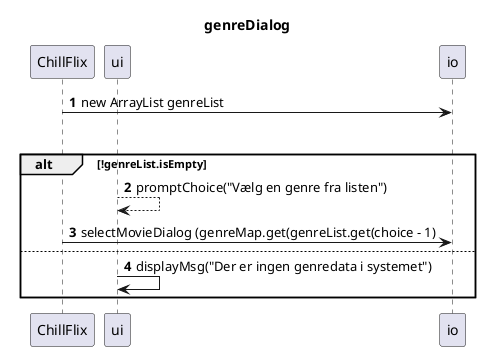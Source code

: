 @startuml
'https://plantuml.com/sequence-diagram
title genreDialog
autonumber

participant ChillFlix
participant ui
participant io
ChillFlix -> io: new ArrayList genreList
loop
alt !genreList.isEmpty
ui --> ui : promptChoice("Vælg en genre fra listen")
ChillFlix->io: selectMovieDialog (genreMap.get(genreList.get(choice - 1)
else
ui -> ui : displayMsg("Der er ingen genredata i systemet")
end
@enduml
